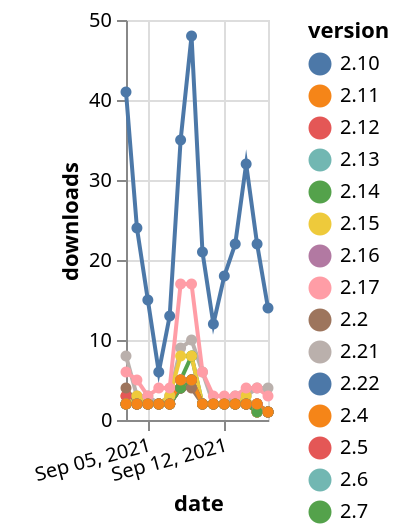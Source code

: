 {"$schema": "https://vega.github.io/schema/vega-lite/v5.json", "description": "A simple bar chart with embedded data.", "data": {"values": [{"date": "2021-09-03", "total": 3004, "delta": 2, "version": "2.16"}, {"date": "2021-09-04", "total": 3006, "delta": 2, "version": "2.16"}, {"date": "2021-09-05", "total": 3008, "delta": 2, "version": "2.16"}, {"date": "2021-09-06", "total": 3010, "delta": 2, "version": "2.16"}, {"date": "2021-09-07", "total": 3012, "delta": 2, "version": "2.16"}, {"date": "2021-09-08", "total": 3016, "delta": 4, "version": "2.16"}, {"date": "2021-09-09", "total": 3021, "delta": 5, "version": "2.16"}, {"date": "2021-09-10", "total": 3023, "delta": 2, "version": "2.16"}, {"date": "2021-09-11", "total": 3025, "delta": 2, "version": "2.16"}, {"date": "2021-09-12", "total": 3027, "delta": 2, "version": "2.16"}, {"date": "2021-09-13", "total": 3029, "delta": 2, "version": "2.16"}, {"date": "2021-09-14", "total": 3031, "delta": 2, "version": "2.16"}, {"date": "2021-09-15", "total": 3032, "delta": 1, "version": "2.16"}, {"date": "2021-09-16", "total": 3033, "delta": 1, "version": "2.16"}, {"date": "2021-09-03", "total": 2733, "delta": 2, "version": "2.13"}, {"date": "2021-09-04", "total": 2735, "delta": 2, "version": "2.13"}, {"date": "2021-09-05", "total": 2737, "delta": 2, "version": "2.13"}, {"date": "2021-09-06", "total": 2739, "delta": 2, "version": "2.13"}, {"date": "2021-09-07", "total": 2741, "delta": 2, "version": "2.13"}, {"date": "2021-09-08", "total": 2745, "delta": 4, "version": "2.13"}, {"date": "2021-09-09", "total": 2750, "delta": 5, "version": "2.13"}, {"date": "2021-09-10", "total": 2752, "delta": 2, "version": "2.13"}, {"date": "2021-09-11", "total": 2754, "delta": 2, "version": "2.13"}, {"date": "2021-09-12", "total": 2756, "delta": 2, "version": "2.13"}, {"date": "2021-09-13", "total": 2758, "delta": 2, "version": "2.13"}, {"date": "2021-09-14", "total": 2760, "delta": 2, "version": "2.13"}, {"date": "2021-09-15", "total": 2761, "delta": 1, "version": "2.13"}, {"date": "2021-09-16", "total": 2762, "delta": 1, "version": "2.13"}, {"date": "2021-09-03", "total": 3084, "delta": 2, "version": "2.7"}, {"date": "2021-09-04", "total": 3086, "delta": 2, "version": "2.7"}, {"date": "2021-09-05", "total": 3088, "delta": 2, "version": "2.7"}, {"date": "2021-09-06", "total": 3090, "delta": 2, "version": "2.7"}, {"date": "2021-09-07", "total": 3092, "delta": 2, "version": "2.7"}, {"date": "2021-09-08", "total": 3097, "delta": 5, "version": "2.7"}, {"date": "2021-09-09", "total": 3105, "delta": 8, "version": "2.7"}, {"date": "2021-09-10", "total": 3107, "delta": 2, "version": "2.7"}, {"date": "2021-09-11", "total": 3109, "delta": 2, "version": "2.7"}, {"date": "2021-09-12", "total": 3111, "delta": 2, "version": "2.7"}, {"date": "2021-09-13", "total": 3113, "delta": 2, "version": "2.7"}, {"date": "2021-09-14", "total": 3115, "delta": 2, "version": "2.7"}, {"date": "2021-09-15", "total": 3117, "delta": 2, "version": "2.7"}, {"date": "2021-09-16", "total": 3118, "delta": 1, "version": "2.7"}, {"date": "2021-09-03", "total": 2978, "delta": 3, "version": "2.11"}, {"date": "2021-09-04", "total": 2980, "delta": 2, "version": "2.11"}, {"date": "2021-09-05", "total": 2982, "delta": 2, "version": "2.11"}, {"date": "2021-09-06", "total": 2984, "delta": 2, "version": "2.11"}, {"date": "2021-09-07", "total": 2986, "delta": 2, "version": "2.11"}, {"date": "2021-09-08", "total": 2990, "delta": 4, "version": "2.11"}, {"date": "2021-09-09", "total": 2995, "delta": 5, "version": "2.11"}, {"date": "2021-09-10", "total": 2997, "delta": 2, "version": "2.11"}, {"date": "2021-09-11", "total": 2999, "delta": 2, "version": "2.11"}, {"date": "2021-09-12", "total": 3001, "delta": 2, "version": "2.11"}, {"date": "2021-09-13", "total": 3003, "delta": 2, "version": "2.11"}, {"date": "2021-09-14", "total": 3005, "delta": 2, "version": "2.11"}, {"date": "2021-09-15", "total": 3006, "delta": 1, "version": "2.11"}, {"date": "2021-09-16", "total": 3007, "delta": 1, "version": "2.11"}, {"date": "2021-09-03", "total": 1084, "delta": 8, "version": "2.21"}, {"date": "2021-09-04", "total": 1087, "delta": 3, "version": "2.21"}, {"date": "2021-09-05", "total": 1090, "delta": 3, "version": "2.21"}, {"date": "2021-09-06", "total": 1092, "delta": 2, "version": "2.21"}, {"date": "2021-09-07", "total": 1095, "delta": 3, "version": "2.21"}, {"date": "2021-09-08", "total": 1104, "delta": 9, "version": "2.21"}, {"date": "2021-09-09", "total": 1114, "delta": 10, "version": "2.21"}, {"date": "2021-09-10", "total": 1120, "delta": 6, "version": "2.21"}, {"date": "2021-09-11", "total": 1122, "delta": 2, "version": "2.21"}, {"date": "2021-09-12", "total": 1124, "delta": 2, "version": "2.21"}, {"date": "2021-09-13", "total": 1127, "delta": 3, "version": "2.21"}, {"date": "2021-09-14", "total": 1130, "delta": 3, "version": "2.21"}, {"date": "2021-09-15", "total": 1134, "delta": 4, "version": "2.21"}, {"date": "2021-09-16", "total": 1138, "delta": 4, "version": "2.21"}, {"date": "2021-09-03", "total": 3565, "delta": 2, "version": "2.8"}, {"date": "2021-09-04", "total": 3567, "delta": 2, "version": "2.8"}, {"date": "2021-09-05", "total": 3569, "delta": 2, "version": "2.8"}, {"date": "2021-09-06", "total": 3571, "delta": 2, "version": "2.8"}, {"date": "2021-09-07", "total": 3574, "delta": 3, "version": "2.8"}, {"date": "2021-09-08", "total": 3582, "delta": 8, "version": "2.8"}, {"date": "2021-09-09", "total": 3590, "delta": 8, "version": "2.8"}, {"date": "2021-09-10", "total": 3592, "delta": 2, "version": "2.8"}, {"date": "2021-09-11", "total": 3594, "delta": 2, "version": "2.8"}, {"date": "2021-09-12", "total": 3596, "delta": 2, "version": "2.8"}, {"date": "2021-09-13", "total": 3598, "delta": 2, "version": "2.8"}, {"date": "2021-09-14", "total": 3600, "delta": 2, "version": "2.8"}, {"date": "2021-09-15", "total": 3602, "delta": 2, "version": "2.8"}, {"date": "2021-09-16", "total": 3603, "delta": 1, "version": "2.8"}, {"date": "2021-09-03", "total": 3677, "delta": 2, "version": "2.6"}, {"date": "2021-09-04", "total": 3679, "delta": 2, "version": "2.6"}, {"date": "2021-09-05", "total": 3681, "delta": 2, "version": "2.6"}, {"date": "2021-09-06", "total": 3683, "delta": 2, "version": "2.6"}, {"date": "2021-09-07", "total": 3685, "delta": 2, "version": "2.6"}, {"date": "2021-09-08", "total": 3690, "delta": 5, "version": "2.6"}, {"date": "2021-09-09", "total": 3695, "delta": 5, "version": "2.6"}, {"date": "2021-09-10", "total": 3697, "delta": 2, "version": "2.6"}, {"date": "2021-09-11", "total": 3699, "delta": 2, "version": "2.6"}, {"date": "2021-09-12", "total": 3701, "delta": 2, "version": "2.6"}, {"date": "2021-09-13", "total": 3703, "delta": 2, "version": "2.6"}, {"date": "2021-09-14", "total": 3705, "delta": 2, "version": "2.6"}, {"date": "2021-09-15", "total": 3707, "delta": 2, "version": "2.6"}, {"date": "2021-09-16", "total": 3708, "delta": 1, "version": "2.6"}, {"date": "2021-09-03", "total": 3322, "delta": 2, "version": "2.10"}, {"date": "2021-09-04", "total": 3324, "delta": 2, "version": "2.10"}, {"date": "2021-09-05", "total": 3326, "delta": 2, "version": "2.10"}, {"date": "2021-09-06", "total": 3328, "delta": 2, "version": "2.10"}, {"date": "2021-09-07", "total": 3330, "delta": 2, "version": "2.10"}, {"date": "2021-09-08", "total": 3334, "delta": 4, "version": "2.10"}, {"date": "2021-09-09", "total": 3339, "delta": 5, "version": "2.10"}, {"date": "2021-09-10", "total": 3341, "delta": 2, "version": "2.10"}, {"date": "2021-09-11", "total": 3343, "delta": 2, "version": "2.10"}, {"date": "2021-09-12", "total": 3345, "delta": 2, "version": "2.10"}, {"date": "2021-09-13", "total": 3347, "delta": 2, "version": "2.10"}, {"date": "2021-09-14", "total": 3349, "delta": 2, "version": "2.10"}, {"date": "2021-09-15", "total": 3350, "delta": 1, "version": "2.10"}, {"date": "2021-09-16", "total": 3351, "delta": 1, "version": "2.10"}, {"date": "2021-09-03", "total": 2830, "delta": 3, "version": "2.12"}, {"date": "2021-09-04", "total": 2832, "delta": 2, "version": "2.12"}, {"date": "2021-09-05", "total": 2834, "delta": 2, "version": "2.12"}, {"date": "2021-09-06", "total": 2836, "delta": 2, "version": "2.12"}, {"date": "2021-09-07", "total": 2838, "delta": 2, "version": "2.12"}, {"date": "2021-09-08", "total": 2842, "delta": 4, "version": "2.12"}, {"date": "2021-09-09", "total": 2847, "delta": 5, "version": "2.12"}, {"date": "2021-09-10", "total": 2849, "delta": 2, "version": "2.12"}, {"date": "2021-09-11", "total": 2851, "delta": 2, "version": "2.12"}, {"date": "2021-09-12", "total": 2853, "delta": 2, "version": "2.12"}, {"date": "2021-09-13", "total": 2855, "delta": 2, "version": "2.12"}, {"date": "2021-09-14", "total": 2857, "delta": 2, "version": "2.12"}, {"date": "2021-09-15", "total": 2858, "delta": 1, "version": "2.12"}, {"date": "2021-09-16", "total": 2859, "delta": 1, "version": "2.12"}, {"date": "2021-09-03", "total": 3303, "delta": 2, "version": "2.15"}, {"date": "2021-09-04", "total": 3306, "delta": 3, "version": "2.15"}, {"date": "2021-09-05", "total": 3308, "delta": 2, "version": "2.15"}, {"date": "2021-09-06", "total": 3310, "delta": 2, "version": "2.15"}, {"date": "2021-09-07", "total": 3312, "delta": 2, "version": "2.15"}, {"date": "2021-09-08", "total": 3317, "delta": 5, "version": "2.15"}, {"date": "2021-09-09", "total": 3322, "delta": 5, "version": "2.15"}, {"date": "2021-09-10", "total": 3324, "delta": 2, "version": "2.15"}, {"date": "2021-09-11", "total": 3326, "delta": 2, "version": "2.15"}, {"date": "2021-09-12", "total": 3328, "delta": 2, "version": "2.15"}, {"date": "2021-09-13", "total": 3330, "delta": 2, "version": "2.15"}, {"date": "2021-09-14", "total": 3333, "delta": 3, "version": "2.15"}, {"date": "2021-09-15", "total": 3334, "delta": 1, "version": "2.15"}, {"date": "2021-09-16", "total": 3335, "delta": 1, "version": "2.15"}, {"date": "2021-09-03", "total": 3120, "delta": 4, "version": "2.2"}, {"date": "2021-09-04", "total": 3122, "delta": 2, "version": "2.2"}, {"date": "2021-09-05", "total": 3124, "delta": 2, "version": "2.2"}, {"date": "2021-09-06", "total": 3126, "delta": 2, "version": "2.2"}, {"date": "2021-09-07", "total": 3128, "delta": 2, "version": "2.2"}, {"date": "2021-09-08", "total": 3132, "delta": 4, "version": "2.2"}, {"date": "2021-09-09", "total": 3136, "delta": 4, "version": "2.2"}, {"date": "2021-09-10", "total": 3138, "delta": 2, "version": "2.2"}, {"date": "2021-09-11", "total": 3140, "delta": 2, "version": "2.2"}, {"date": "2021-09-12", "total": 3142, "delta": 2, "version": "2.2"}, {"date": "2021-09-13", "total": 3144, "delta": 2, "version": "2.2"}, {"date": "2021-09-14", "total": 3146, "delta": 2, "version": "2.2"}, {"date": "2021-09-15", "total": 3148, "delta": 2, "version": "2.2"}, {"date": "2021-09-16", "total": 3149, "delta": 1, "version": "2.2"}, {"date": "2021-09-03", "total": 3593, "delta": 2, "version": "2.5"}, {"date": "2021-09-04", "total": 3595, "delta": 2, "version": "2.5"}, {"date": "2021-09-05", "total": 3597, "delta": 2, "version": "2.5"}, {"date": "2021-09-06", "total": 3599, "delta": 2, "version": "2.5"}, {"date": "2021-09-07", "total": 3601, "delta": 2, "version": "2.5"}, {"date": "2021-09-08", "total": 3606, "delta": 5, "version": "2.5"}, {"date": "2021-09-09", "total": 3611, "delta": 5, "version": "2.5"}, {"date": "2021-09-10", "total": 3613, "delta": 2, "version": "2.5"}, {"date": "2021-09-11", "total": 3615, "delta": 2, "version": "2.5"}, {"date": "2021-09-12", "total": 3617, "delta": 2, "version": "2.5"}, {"date": "2021-09-13", "total": 3619, "delta": 2, "version": "2.5"}, {"date": "2021-09-14", "total": 3621, "delta": 2, "version": "2.5"}, {"date": "2021-09-15", "total": 3623, "delta": 2, "version": "2.5"}, {"date": "2021-09-16", "total": 3624, "delta": 1, "version": "2.5"}, {"date": "2021-09-03", "total": 13402, "delta": 6, "version": "2.17"}, {"date": "2021-09-04", "total": 13407, "delta": 5, "version": "2.17"}, {"date": "2021-09-05", "total": 13410, "delta": 3, "version": "2.17"}, {"date": "2021-09-06", "total": 13414, "delta": 4, "version": "2.17"}, {"date": "2021-09-07", "total": 13418, "delta": 4, "version": "2.17"}, {"date": "2021-09-08", "total": 13435, "delta": 17, "version": "2.17"}, {"date": "2021-09-09", "total": 13452, "delta": 17, "version": "2.17"}, {"date": "2021-09-10", "total": 13458, "delta": 6, "version": "2.17"}, {"date": "2021-09-11", "total": 13461, "delta": 3, "version": "2.17"}, {"date": "2021-09-12", "total": 13464, "delta": 3, "version": "2.17"}, {"date": "2021-09-13", "total": 13467, "delta": 3, "version": "2.17"}, {"date": "2021-09-14", "total": 13471, "delta": 4, "version": "2.17"}, {"date": "2021-09-15", "total": 13475, "delta": 4, "version": "2.17"}, {"date": "2021-09-16", "total": 13478, "delta": 3, "version": "2.17"}, {"date": "2021-09-03", "total": 1011, "delta": 41, "version": "2.22"}, {"date": "2021-09-04", "total": 1035, "delta": 24, "version": "2.22"}, {"date": "2021-09-05", "total": 1050, "delta": 15, "version": "2.22"}, {"date": "2021-09-06", "total": 1056, "delta": 6, "version": "2.22"}, {"date": "2021-09-07", "total": 1069, "delta": 13, "version": "2.22"}, {"date": "2021-09-08", "total": 1104, "delta": 35, "version": "2.22"}, {"date": "2021-09-09", "total": 1152, "delta": 48, "version": "2.22"}, {"date": "2021-09-10", "total": 1173, "delta": 21, "version": "2.22"}, {"date": "2021-09-11", "total": 1185, "delta": 12, "version": "2.22"}, {"date": "2021-09-12", "total": 1203, "delta": 18, "version": "2.22"}, {"date": "2021-09-13", "total": 1225, "delta": 22, "version": "2.22"}, {"date": "2021-09-14", "total": 1257, "delta": 32, "version": "2.22"}, {"date": "2021-09-15", "total": 1279, "delta": 22, "version": "2.22"}, {"date": "2021-09-16", "total": 1293, "delta": 14, "version": "2.22"}, {"date": "2021-09-03", "total": 3062, "delta": 2, "version": "2.9"}, {"date": "2021-09-04", "total": 3064, "delta": 2, "version": "2.9"}, {"date": "2021-09-05", "total": 3066, "delta": 2, "version": "2.9"}, {"date": "2021-09-06", "total": 3068, "delta": 2, "version": "2.9"}, {"date": "2021-09-07", "total": 3070, "delta": 2, "version": "2.9"}, {"date": "2021-09-08", "total": 3075, "delta": 5, "version": "2.9"}, {"date": "2021-09-09", "total": 3080, "delta": 5, "version": "2.9"}, {"date": "2021-09-10", "total": 3082, "delta": 2, "version": "2.9"}, {"date": "2021-09-11", "total": 3084, "delta": 2, "version": "2.9"}, {"date": "2021-09-12", "total": 3086, "delta": 2, "version": "2.9"}, {"date": "2021-09-13", "total": 3088, "delta": 2, "version": "2.9"}, {"date": "2021-09-14", "total": 3090, "delta": 2, "version": "2.9"}, {"date": "2021-09-15", "total": 3092, "delta": 2, "version": "2.9"}, {"date": "2021-09-16", "total": 3093, "delta": 1, "version": "2.9"}, {"date": "2021-09-03", "total": 3092, "delta": 2, "version": "2.14"}, {"date": "2021-09-04", "total": 3094, "delta": 2, "version": "2.14"}, {"date": "2021-09-05", "total": 3096, "delta": 2, "version": "2.14"}, {"date": "2021-09-06", "total": 3098, "delta": 2, "version": "2.14"}, {"date": "2021-09-07", "total": 3100, "delta": 2, "version": "2.14"}, {"date": "2021-09-08", "total": 3104, "delta": 4, "version": "2.14"}, {"date": "2021-09-09", "total": 3109, "delta": 5, "version": "2.14"}, {"date": "2021-09-10", "total": 3111, "delta": 2, "version": "2.14"}, {"date": "2021-09-11", "total": 3113, "delta": 2, "version": "2.14"}, {"date": "2021-09-12", "total": 3115, "delta": 2, "version": "2.14"}, {"date": "2021-09-13", "total": 3117, "delta": 2, "version": "2.14"}, {"date": "2021-09-14", "total": 3119, "delta": 2, "version": "2.14"}, {"date": "2021-09-15", "total": 3120, "delta": 1, "version": "2.14"}, {"date": "2021-09-16", "total": 3121, "delta": 1, "version": "2.14"}, {"date": "2021-09-03", "total": 3502, "delta": 2, "version": "2.4"}, {"date": "2021-09-04", "total": 3504, "delta": 2, "version": "2.4"}, {"date": "2021-09-05", "total": 3506, "delta": 2, "version": "2.4"}, {"date": "2021-09-06", "total": 3508, "delta": 2, "version": "2.4"}, {"date": "2021-09-07", "total": 3510, "delta": 2, "version": "2.4"}, {"date": "2021-09-08", "total": 3515, "delta": 5, "version": "2.4"}, {"date": "2021-09-09", "total": 3520, "delta": 5, "version": "2.4"}, {"date": "2021-09-10", "total": 3522, "delta": 2, "version": "2.4"}, {"date": "2021-09-11", "total": 3524, "delta": 2, "version": "2.4"}, {"date": "2021-09-12", "total": 3526, "delta": 2, "version": "2.4"}, {"date": "2021-09-13", "total": 3528, "delta": 2, "version": "2.4"}, {"date": "2021-09-14", "total": 3530, "delta": 2, "version": "2.4"}, {"date": "2021-09-15", "total": 3532, "delta": 2, "version": "2.4"}, {"date": "2021-09-16", "total": 3533, "delta": 1, "version": "2.4"}]}, "width": "container", "mark": {"type": "line", "point": {"filled": true}}, "encoding": {"x": {"field": "date", "type": "temporal", "timeUnit": "yearmonthdate", "title": "date", "axis": {"labelAngle": -15}}, "y": {"field": "delta", "type": "quantitative", "title": "downloads"}, "color": {"field": "version", "type": "nominal"}, "tooltip": {"field": "delta"}}}